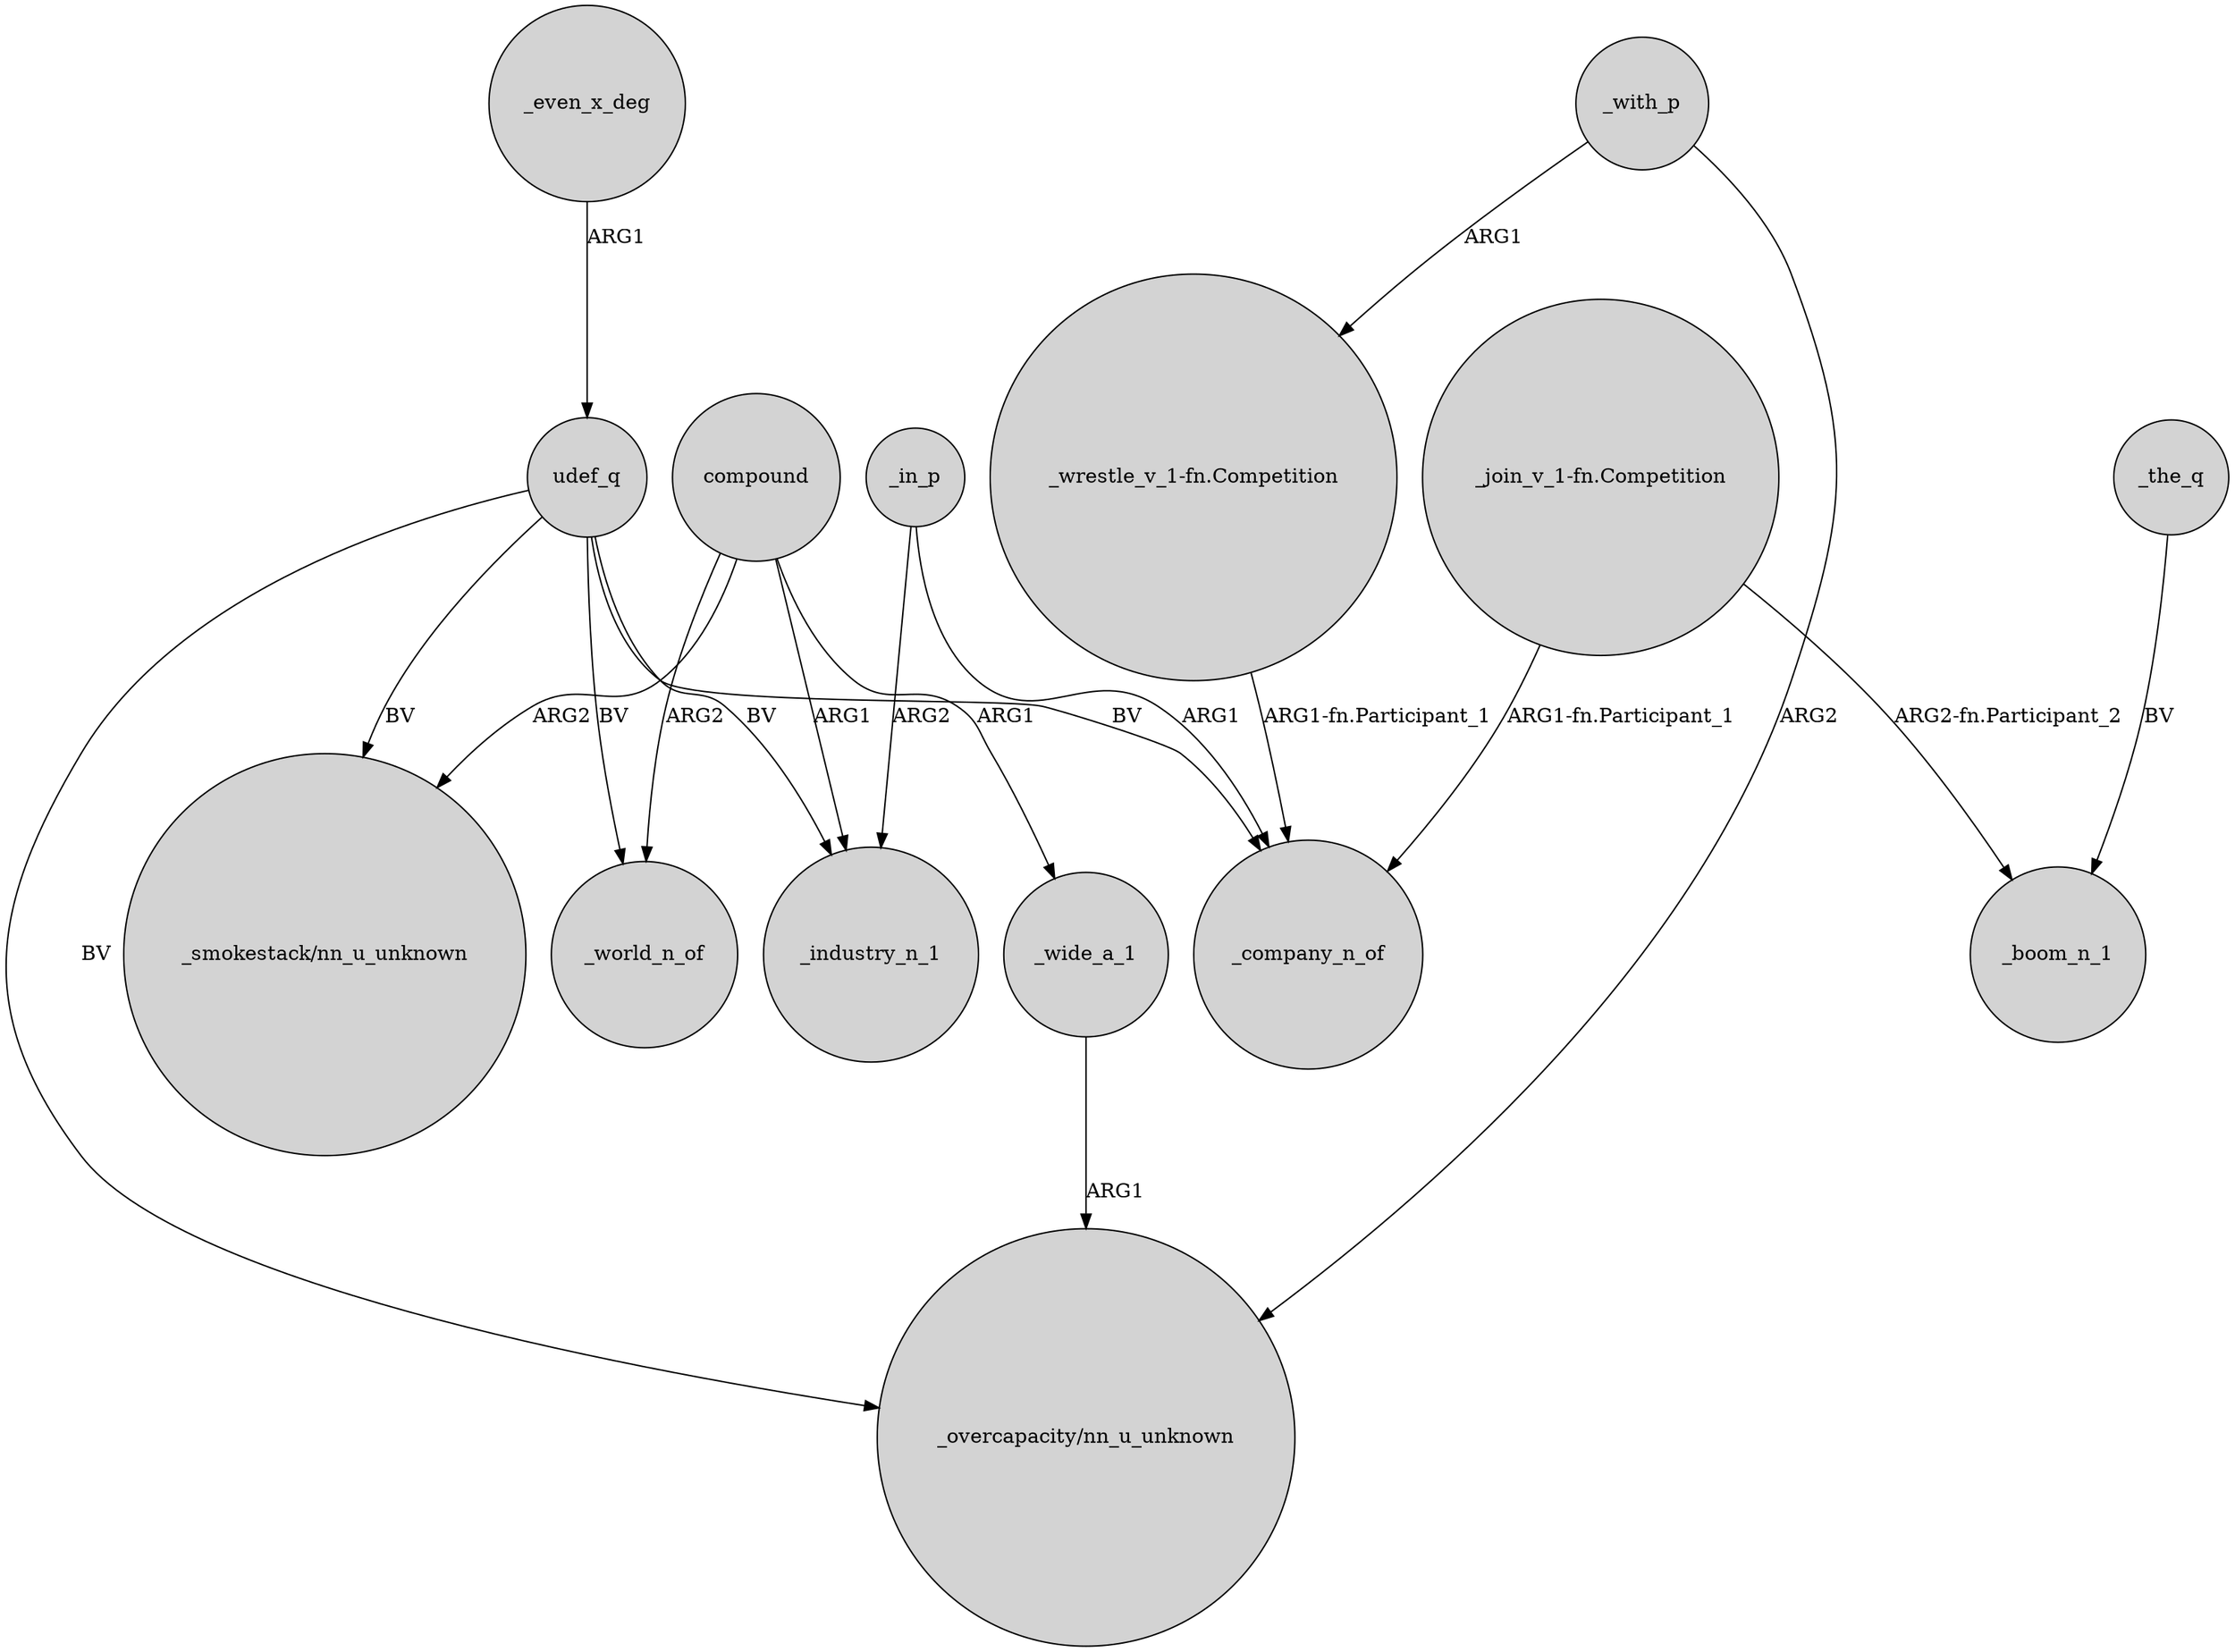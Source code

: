 digraph {
	node [shape=circle style=filled]
	udef_q -> "_overcapacity/nn_u_unknown" [label=BV]
	udef_q -> _world_n_of [label=BV]
	compound -> _wide_a_1 [label=ARG1]
	_in_p -> _company_n_of [label=ARG1]
	_even_x_deg -> udef_q [label=ARG1]
	_wide_a_1 -> "_overcapacity/nn_u_unknown" [label=ARG1]
	compound -> _industry_n_1 [label=ARG1]
	"_wrestle_v_1-fn.Competition" -> _company_n_of [label="ARG1-fn.Participant_1"]
	_the_q -> _boom_n_1 [label=BV]
	udef_q -> _company_n_of [label=BV]
	_in_p -> _industry_n_1 [label=ARG2]
	udef_q -> "_smokestack/nn_u_unknown" [label=BV]
	udef_q -> _industry_n_1 [label=BV]
	compound -> _world_n_of [label=ARG2]
	compound -> "_smokestack/nn_u_unknown" [label=ARG2]
	_with_p -> "_overcapacity/nn_u_unknown" [label=ARG2]
	_with_p -> "_wrestle_v_1-fn.Competition" [label=ARG1]
	"_join_v_1-fn.Competition" -> _boom_n_1 [label="ARG2-fn.Participant_2"]
	"_join_v_1-fn.Competition" -> _company_n_of [label="ARG1-fn.Participant_1"]
}
